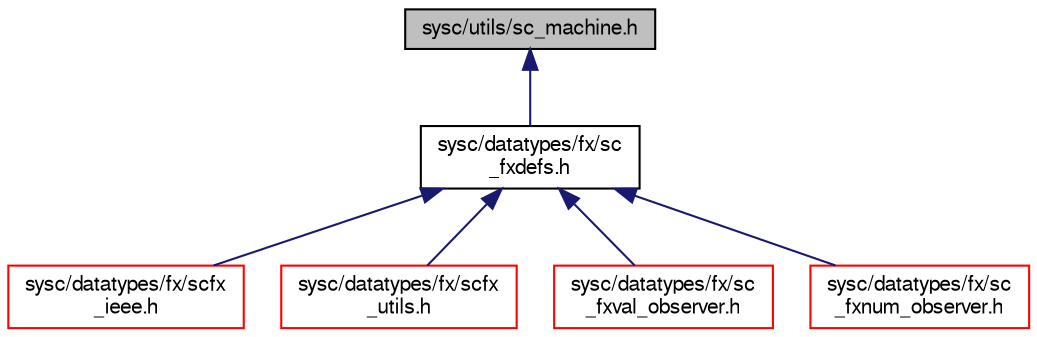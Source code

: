 digraph "sysc/utils/sc_machine.h"
{
  edge [fontname="FreeSans",fontsize="10",labelfontname="FreeSans",labelfontsize="10"];
  node [fontname="FreeSans",fontsize="10",shape=record];
  Node3 [label="sysc/utils/sc_machine.h",height=0.2,width=0.4,color="black", fillcolor="grey75", style="filled", fontcolor="black"];
  Node3 -> Node4 [dir="back",color="midnightblue",fontsize="10",style="solid",fontname="FreeSans"];
  Node4 [label="sysc/datatypes/fx/sc\l_fxdefs.h",height=0.2,width=0.4,color="black", fillcolor="white", style="filled",URL="$a00128.html"];
  Node4 -> Node5 [dir="back",color="midnightblue",fontsize="10",style="solid",fontname="FreeSans"];
  Node5 [label="sysc/datatypes/fx/scfx\l_ieee.h",height=0.2,width=0.4,color="red", fillcolor="white", style="filled",URL="$a00152.html"];
  Node4 -> Node74 [dir="back",color="midnightblue",fontsize="10",style="solid",fontname="FreeSans"];
  Node74 [label="sysc/datatypes/fx/scfx\l_utils.h",height=0.2,width=0.4,color="red", fillcolor="white", style="filled",URL="$a00173.html"];
  Node4 -> Node85 [dir="back",color="midnightblue",fontsize="10",style="solid",fontname="FreeSans"];
  Node85 [label="sysc/datatypes/fx/sc\l_fxval_observer.h",height=0.2,width=0.4,color="red", fillcolor="white", style="filled",URL="$a00143.html"];
  Node4 -> Node86 [dir="back",color="midnightblue",fontsize="10",style="solid",fontname="FreeSans"];
  Node86 [label="sysc/datatypes/fx/sc\l_fxnum_observer.h",height=0.2,width=0.4,color="red", fillcolor="white", style="filled",URL="$a00134.html"];
}
